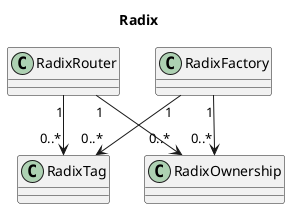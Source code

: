 @startuml Radix

title Radix

' class definitions
class RadixRouter

class RadixFactory

class RadixTag

class RadixOwnership

' class relationships
RadixFactory "1" --> "0..*" RadixTag

RadixFactory "1" --> "0..*" RadixOwnership

RadixRouter "1" --> "0..*" RadixTag

RadixRouter "1" --> "0..*" RadixOwnership



@enduml